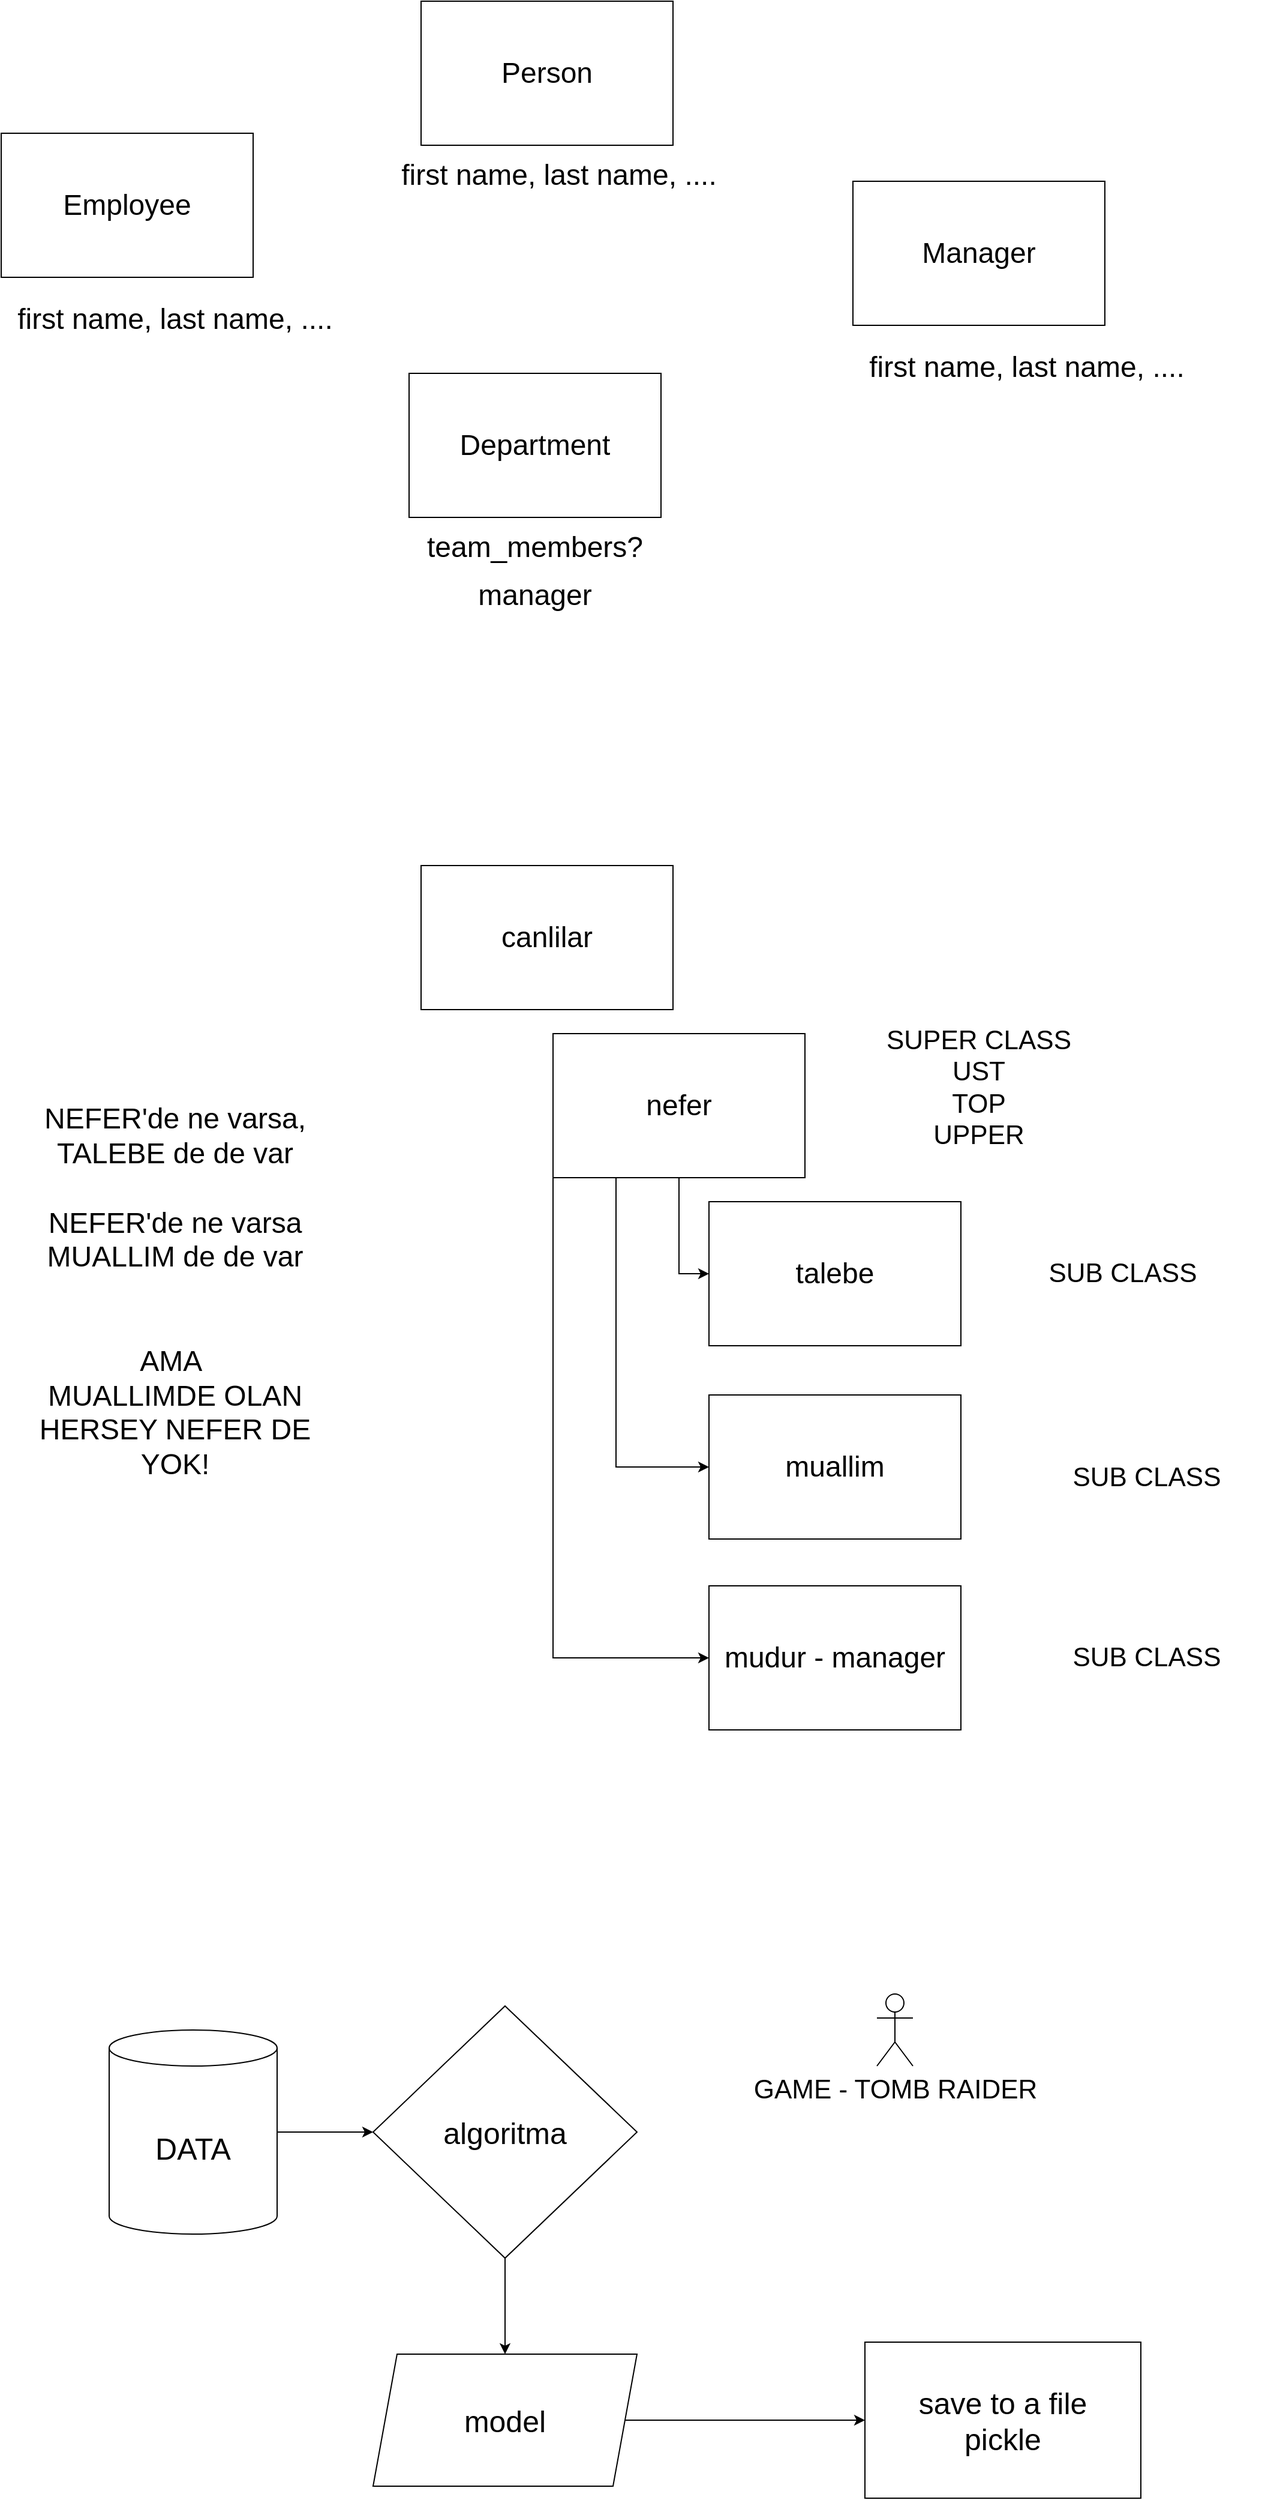 <mxfile version="21.2.8" type="device">
  <diagram name="Page-1" id="WDfdUUF1OT3p-k6qlIdN">
    <mxGraphModel dx="1135" dy="703" grid="1" gridSize="10" guides="1" tooltips="1" connect="1" arrows="1" fold="1" page="1" pageScale="1" pageWidth="1169" pageHeight="827" math="0" shadow="0">
      <root>
        <mxCell id="0" />
        <mxCell id="1" parent="0" />
        <mxCell id="O9ZK9i_gv414k6VcTLi9-1" value="Employee" style="rounded=0;whiteSpace=wrap;html=1;fontSize=24;" vertex="1" parent="1">
          <mxGeometry x="50" y="130" width="210" height="120" as="geometry" />
        </mxCell>
        <mxCell id="O9ZK9i_gv414k6VcTLi9-2" value="Department" style="rounded=0;whiteSpace=wrap;html=1;fontSize=24;" vertex="1" parent="1">
          <mxGeometry x="390" y="330" width="210" height="120" as="geometry" />
        </mxCell>
        <mxCell id="O9ZK9i_gv414k6VcTLi9-3" value="Manager" style="rounded=0;whiteSpace=wrap;html=1;fontSize=24;" vertex="1" parent="1">
          <mxGeometry x="760" y="170" width="210" height="120" as="geometry" />
        </mxCell>
        <mxCell id="O9ZK9i_gv414k6VcTLi9-4" value="first name, last name, ...." style="text;html=1;strokeColor=none;fillColor=none;align=center;verticalAlign=middle;whiteSpace=wrap;rounded=0;fontSize=24;" vertex="1" parent="1">
          <mxGeometry x="760" y="310" width="290" height="30" as="geometry" />
        </mxCell>
        <mxCell id="O9ZK9i_gv414k6VcTLi9-5" value="first name, last name, ...." style="text;html=1;strokeColor=none;fillColor=none;align=center;verticalAlign=middle;whiteSpace=wrap;rounded=0;fontSize=24;" vertex="1" parent="1">
          <mxGeometry x="50" y="270" width="290" height="30" as="geometry" />
        </mxCell>
        <mxCell id="O9ZK9i_gv414k6VcTLi9-8" value="team_members?" style="text;html=1;strokeColor=none;fillColor=none;align=center;verticalAlign=middle;whiteSpace=wrap;rounded=0;fontSize=24;" vertex="1" parent="1">
          <mxGeometry x="350" y="460" width="290" height="30" as="geometry" />
        </mxCell>
        <mxCell id="O9ZK9i_gv414k6VcTLi9-9" value="manager" style="text;html=1;strokeColor=none;fillColor=none;align=center;verticalAlign=middle;whiteSpace=wrap;rounded=0;fontSize=24;" vertex="1" parent="1">
          <mxGeometry x="350" y="500" width="290" height="30" as="geometry" />
        </mxCell>
        <mxCell id="O9ZK9i_gv414k6VcTLi9-10" value="Person" style="rounded=0;whiteSpace=wrap;html=1;fontSize=24;" vertex="1" parent="1">
          <mxGeometry x="400" y="20" width="210" height="120" as="geometry" />
        </mxCell>
        <mxCell id="O9ZK9i_gv414k6VcTLi9-11" value="first name, last name, ...." style="text;html=1;strokeColor=none;fillColor=none;align=center;verticalAlign=middle;whiteSpace=wrap;rounded=0;fontSize=24;" vertex="1" parent="1">
          <mxGeometry x="370" y="150" width="290" height="30" as="geometry" />
        </mxCell>
        <mxCell id="O9ZK9i_gv414k6VcTLi9-13" value="canlilar" style="rounded=0;whiteSpace=wrap;html=1;fontSize=24;" vertex="1" parent="1">
          <mxGeometry x="400" y="740" width="210" height="120" as="geometry" />
        </mxCell>
        <mxCell id="O9ZK9i_gv414k6VcTLi9-18" style="edgeStyle=orthogonalEdgeStyle;rounded=0;orthogonalLoop=1;jettySize=auto;html=1;entryX=0;entryY=0.5;entryDx=0;entryDy=0;" edge="1" parent="1" source="O9ZK9i_gv414k6VcTLi9-14" target="O9ZK9i_gv414k6VcTLi9-15">
          <mxGeometry relative="1" as="geometry" />
        </mxCell>
        <mxCell id="O9ZK9i_gv414k6VcTLi9-19" style="edgeStyle=orthogonalEdgeStyle;rounded=0;orthogonalLoop=1;jettySize=auto;html=1;exitX=0.25;exitY=1;exitDx=0;exitDy=0;entryX=0;entryY=0.5;entryDx=0;entryDy=0;" edge="1" parent="1" source="O9ZK9i_gv414k6VcTLi9-14" target="O9ZK9i_gv414k6VcTLi9-16">
          <mxGeometry relative="1" as="geometry" />
        </mxCell>
        <mxCell id="O9ZK9i_gv414k6VcTLi9-21" style="edgeStyle=orthogonalEdgeStyle;rounded=0;orthogonalLoop=1;jettySize=auto;html=1;exitX=0;exitY=1;exitDx=0;exitDy=0;entryX=0;entryY=0.5;entryDx=0;entryDy=0;" edge="1" parent="1" source="O9ZK9i_gv414k6VcTLi9-14" target="O9ZK9i_gv414k6VcTLi9-20">
          <mxGeometry relative="1" as="geometry" />
        </mxCell>
        <mxCell id="O9ZK9i_gv414k6VcTLi9-14" value="nefer" style="rounded=0;whiteSpace=wrap;html=1;fontSize=24;" vertex="1" parent="1">
          <mxGeometry x="510" y="880" width="210" height="120" as="geometry" />
        </mxCell>
        <mxCell id="O9ZK9i_gv414k6VcTLi9-15" value="talebe" style="rounded=0;whiteSpace=wrap;html=1;fontSize=24;" vertex="1" parent="1">
          <mxGeometry x="640" y="1020" width="210" height="120" as="geometry" />
        </mxCell>
        <mxCell id="O9ZK9i_gv414k6VcTLi9-16" value="muallim" style="rounded=0;whiteSpace=wrap;html=1;fontSize=24;" vertex="1" parent="1">
          <mxGeometry x="640" y="1181" width="210" height="120" as="geometry" />
        </mxCell>
        <mxCell id="O9ZK9i_gv414k6VcTLi9-20" value="mudur - manager" style="rounded=0;whiteSpace=wrap;html=1;fontSize=24;" vertex="1" parent="1">
          <mxGeometry x="640" y="1340" width="210" height="120" as="geometry" />
        </mxCell>
        <mxCell id="O9ZK9i_gv414k6VcTLi9-23" value="NEFER&#39;de ne varsa, TALEBE de de var&lt;br&gt;&lt;br&gt;NEFER&#39;de ne varsa&lt;br&gt;MUALLIM de de var&lt;br&gt;&lt;br&gt;&lt;br&gt;AMA&amp;nbsp;&lt;br&gt;MUALLIMDE OLAN HERSEY NEFER DE YOK!" style="text;html=1;strokeColor=none;fillColor=none;align=center;verticalAlign=middle;whiteSpace=wrap;rounded=0;fontSize=24;" vertex="1" parent="1">
          <mxGeometry x="50" y="910" width="290" height="370" as="geometry" />
        </mxCell>
        <mxCell id="O9ZK9i_gv414k6VcTLi9-25" value="SUPER CLASS&lt;br&gt;UST&lt;br&gt;TOP&lt;br&gt;UPPER" style="text;html=1;strokeColor=none;fillColor=none;align=center;verticalAlign=middle;whiteSpace=wrap;rounded=0;fontSize=22;" vertex="1" parent="1">
          <mxGeometry x="750" y="860" width="230" height="130" as="geometry" />
        </mxCell>
        <mxCell id="O9ZK9i_gv414k6VcTLi9-26" value="SUB CLASS" style="text;html=1;strokeColor=none;fillColor=none;align=center;verticalAlign=middle;whiteSpace=wrap;rounded=0;fontSize=22;" vertex="1" parent="1">
          <mxGeometry x="870" y="1040" width="230" height="80" as="geometry" />
        </mxCell>
        <mxCell id="O9ZK9i_gv414k6VcTLi9-27" value="SUB CLASS" style="text;html=1;strokeColor=none;fillColor=none;align=center;verticalAlign=middle;whiteSpace=wrap;rounded=0;fontSize=22;" vertex="1" parent="1">
          <mxGeometry x="890" y="1210" width="230" height="80" as="geometry" />
        </mxCell>
        <mxCell id="O9ZK9i_gv414k6VcTLi9-28" value="SUB CLASS" style="text;html=1;strokeColor=none;fillColor=none;align=center;verticalAlign=middle;whiteSpace=wrap;rounded=0;fontSize=22;" vertex="1" parent="1">
          <mxGeometry x="890" y="1360" width="230" height="80" as="geometry" />
        </mxCell>
        <mxCell id="O9ZK9i_gv414k6VcTLi9-31" style="edgeStyle=orthogonalEdgeStyle;rounded=0;orthogonalLoop=1;jettySize=auto;html=1;entryX=0;entryY=0.5;entryDx=0;entryDy=0;" edge="1" parent="1" source="O9ZK9i_gv414k6VcTLi9-29" target="O9ZK9i_gv414k6VcTLi9-30">
          <mxGeometry relative="1" as="geometry" />
        </mxCell>
        <mxCell id="O9ZK9i_gv414k6VcTLi9-29" value="DATA" style="shape=cylinder3;whiteSpace=wrap;html=1;boundedLbl=1;backgroundOutline=1;size=15;fontSize=25;" vertex="1" parent="1">
          <mxGeometry x="140" y="1710" width="140" height="170" as="geometry" />
        </mxCell>
        <mxCell id="O9ZK9i_gv414k6VcTLi9-33" style="edgeStyle=orthogonalEdgeStyle;rounded=0;orthogonalLoop=1;jettySize=auto;html=1;entryX=0.5;entryY=0;entryDx=0;entryDy=0;" edge="1" parent="1" source="O9ZK9i_gv414k6VcTLi9-30" target="O9ZK9i_gv414k6VcTLi9-32">
          <mxGeometry relative="1" as="geometry" />
        </mxCell>
        <mxCell id="O9ZK9i_gv414k6VcTLi9-30" value="algoritma" style="rhombus;whiteSpace=wrap;html=1;fontSize=25;" vertex="1" parent="1">
          <mxGeometry x="360" y="1690" width="220" height="210" as="geometry" />
        </mxCell>
        <mxCell id="O9ZK9i_gv414k6VcTLi9-35" style="edgeStyle=orthogonalEdgeStyle;rounded=0;orthogonalLoop=1;jettySize=auto;html=1;" edge="1" parent="1" source="O9ZK9i_gv414k6VcTLi9-32" target="O9ZK9i_gv414k6VcTLi9-34">
          <mxGeometry relative="1" as="geometry" />
        </mxCell>
        <mxCell id="O9ZK9i_gv414k6VcTLi9-32" value="model" style="shape=parallelogram;perimeter=parallelogramPerimeter;whiteSpace=wrap;html=1;fixedSize=1;fontSize=25;" vertex="1" parent="1">
          <mxGeometry x="360" y="1980" width="220" height="110" as="geometry" />
        </mxCell>
        <mxCell id="O9ZK9i_gv414k6VcTLi9-34" value="save to a file&lt;br&gt;pickle" style="rounded=0;whiteSpace=wrap;html=1;fontSize=25;" vertex="1" parent="1">
          <mxGeometry x="770" y="1970" width="230" height="130" as="geometry" />
        </mxCell>
        <mxCell id="O9ZK9i_gv414k6VcTLi9-36" value="GAME - TOMB RAIDER" style="shape=umlActor;verticalLabelPosition=bottom;verticalAlign=top;html=1;outlineConnect=0;fontSize=22;" vertex="1" parent="1">
          <mxGeometry x="780" y="1680" width="30" height="60" as="geometry" />
        </mxCell>
      </root>
    </mxGraphModel>
  </diagram>
</mxfile>
